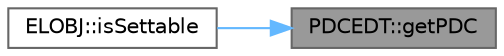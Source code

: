 digraph "PDCEDT::getPDC"
{
 // LATEX_PDF_SIZE
  bgcolor="transparent";
  edge [fontname=Helvetica,fontsize=10,labelfontname=Helvetica,labelfontsize=10];
  node [fontname=Helvetica,fontsize=10,shape=box,height=0.2,width=0.4];
  rankdir="RL";
  Node1 [label="PDCEDT::getPDC",height=0.2,width=0.4,color="gray40", fillcolor="grey60", style="filled", fontcolor="black",tooltip="PDC getter"];
  Node1 -> Node2 [dir="back",color="steelblue1",style="solid"];
  Node2 [label="ELOBJ::isSettable",height=0.2,width=0.4,color="grey40", fillcolor="white", style="filled",URL="$class_e_l_o_b_j.html#ab68a696d3bbd7a926e331fd45a147084",tooltip="指定のEPCがSet可能かどうか"];
}
